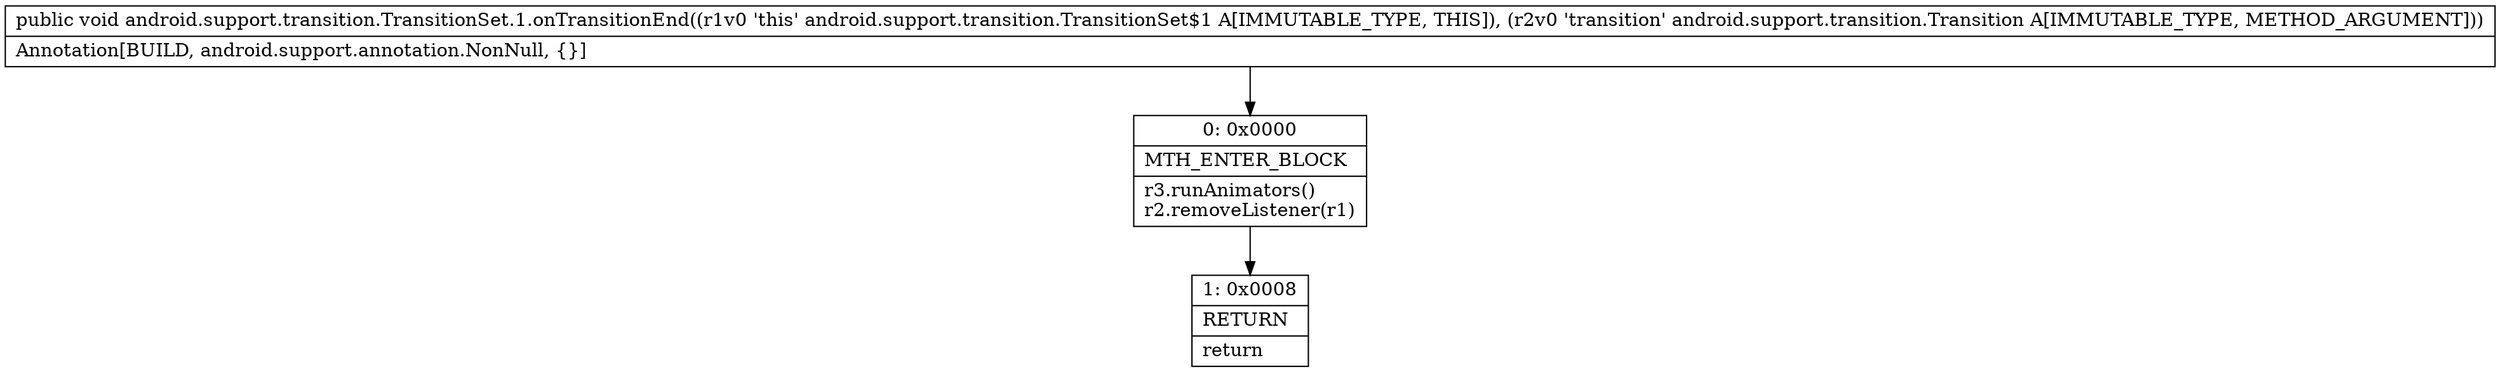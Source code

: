digraph "CFG forandroid.support.transition.TransitionSet.1.onTransitionEnd(Landroid\/support\/transition\/Transition;)V" {
Node_0 [shape=record,label="{0\:\ 0x0000|MTH_ENTER_BLOCK\l|r3.runAnimators()\lr2.removeListener(r1)\l}"];
Node_1 [shape=record,label="{1\:\ 0x0008|RETURN\l|return\l}"];
MethodNode[shape=record,label="{public void android.support.transition.TransitionSet.1.onTransitionEnd((r1v0 'this' android.support.transition.TransitionSet$1 A[IMMUTABLE_TYPE, THIS]), (r2v0 'transition' android.support.transition.Transition A[IMMUTABLE_TYPE, METHOD_ARGUMENT]))  | Annotation[BUILD, android.support.annotation.NonNull, \{\}]\l}"];
MethodNode -> Node_0;
Node_0 -> Node_1;
}

